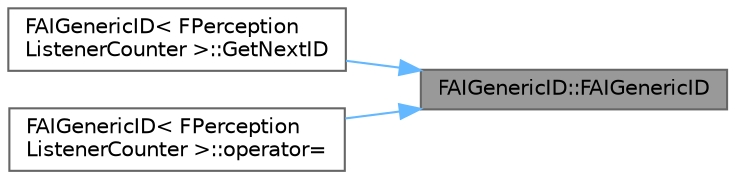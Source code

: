 digraph "FAIGenericID::FAIGenericID"
{
 // INTERACTIVE_SVG=YES
 // LATEX_PDF_SIZE
  bgcolor="transparent";
  edge [fontname=Helvetica,fontsize=10,labelfontname=Helvetica,labelfontsize=10];
  node [fontname=Helvetica,fontsize=10,shape=box,height=0.2,width=0.4];
  rankdir="RL";
  Node1 [id="Node000001",label="FAIGenericID::FAIGenericID",height=0.2,width=0.4,color="gray40", fillcolor="grey60", style="filled", fontcolor="black",tooltip=" "];
  Node1 -> Node2 [id="edge1_Node000001_Node000002",dir="back",color="steelblue1",style="solid",tooltip=" "];
  Node2 [id="Node000002",label="FAIGenericID\< FPerception\lListenerCounter \>::GetNextID",height=0.2,width=0.4,color="grey40", fillcolor="white", style="filled",URL="$df/d8c/structFAIGenericID.html#a53bca4bc5062b2a2f0bb02f6203a439c",tooltip=" "];
  Node1 -> Node3 [id="edge2_Node000001_Node000003",dir="back",color="steelblue1",style="solid",tooltip=" "];
  Node3 [id="Node000003",label="FAIGenericID\< FPerception\lListenerCounter \>::operator=",height=0.2,width=0.4,color="grey40", fillcolor="white", style="filled",URL="$df/d8c/structFAIGenericID.html#ad1de72b4a666a4492c8d20e8aba178f4",tooltip=" "];
}
